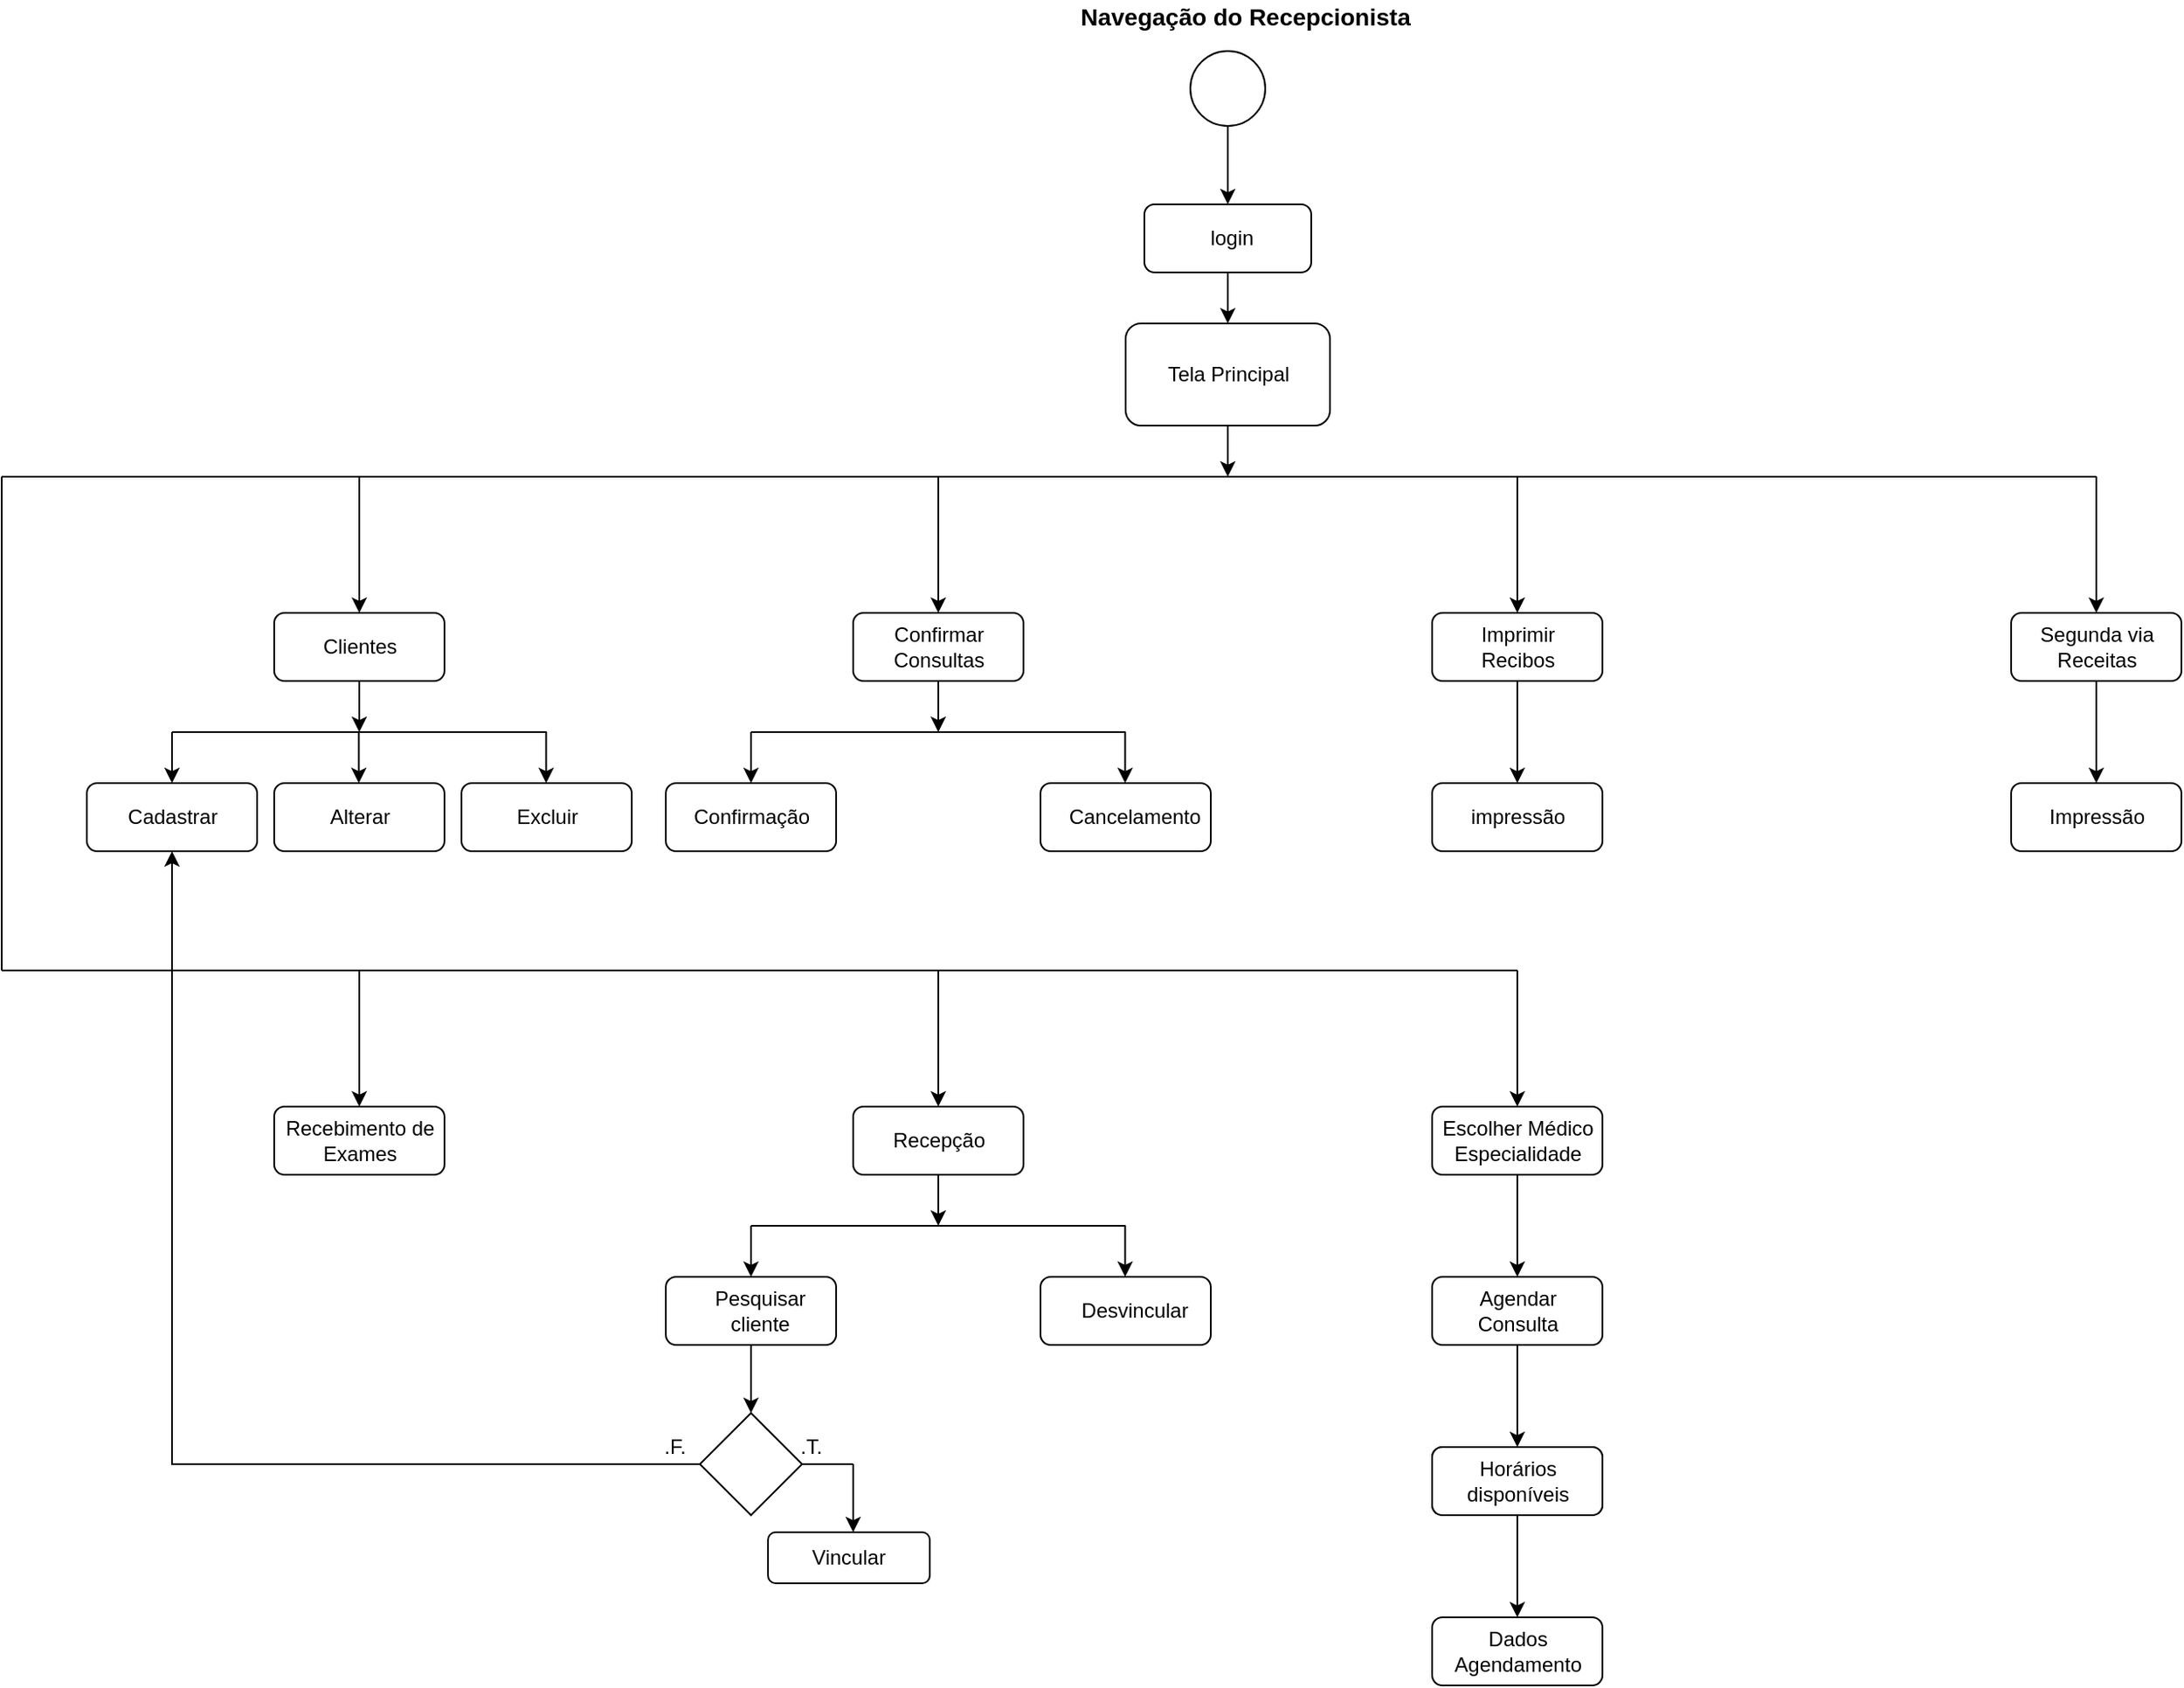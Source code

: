 <mxfile version="13.0.3" type="device"><diagram id="C5RBs43oDa-KdzZeNtuy" name="Page-1"><mxGraphModel dx="1346" dy="801" grid="1" gridSize="10" guides="1" tooltips="1" connect="1" arrows="1" fold="1" page="1" pageScale="1" pageWidth="827" pageHeight="1169" math="0" shadow="0"><root><mxCell id="WIyWlLk6GJQsqaUBKTNV-0"/><mxCell id="WIyWlLk6GJQsqaUBKTNV-1" parent="WIyWlLk6GJQsqaUBKTNV-0"/><mxCell id="JKjhknopIZYLmgMKkAcf-0" value="" style="ellipse;whiteSpace=wrap;html=1;aspect=fixed;" vertex="1" parent="WIyWlLk6GJQsqaUBKTNV-1"><mxGeometry x="798" y="30" width="44" height="44" as="geometry"/></mxCell><mxCell id="JKjhknopIZYLmgMKkAcf-1" value="" style="endArrow=classic;html=1;exitX=0.5;exitY=1;exitDx=0;exitDy=0;entryX=0.5;entryY=0;entryDx=0;entryDy=0;" edge="1" parent="WIyWlLk6GJQsqaUBKTNV-1" source="JKjhknopIZYLmgMKkAcf-0" target="JKjhknopIZYLmgMKkAcf-2"><mxGeometry width="50" height="50" relative="1" as="geometry"><mxPoint x="700" y="280" as="sourcePoint"/><mxPoint x="712" y="120" as="targetPoint"/></mxGeometry></mxCell><mxCell id="JKjhknopIZYLmgMKkAcf-2" value="" style="rounded=1;whiteSpace=wrap;html=1;" vertex="1" parent="WIyWlLk6GJQsqaUBKTNV-1"><mxGeometry x="771" y="120" width="98" height="40" as="geometry"/></mxCell><mxCell id="JKjhknopIZYLmgMKkAcf-4" value="" style="endArrow=none;html=1;" edge="1" parent="WIyWlLk6GJQsqaUBKTNV-1"><mxGeometry width="50" height="50" relative="1" as="geometry"><mxPoint x="100" y="280" as="sourcePoint"/><mxPoint x="1330" y="280" as="targetPoint"/></mxGeometry></mxCell><mxCell id="JKjhknopIZYLmgMKkAcf-5" value="" style="rounded=1;whiteSpace=wrap;html=1;" vertex="1" parent="WIyWlLk6GJQsqaUBKTNV-1"><mxGeometry x="760" y="190" width="120" height="60" as="geometry"/></mxCell><mxCell id="JKjhknopIZYLmgMKkAcf-7" value="" style="endArrow=classic;html=1;" edge="1" parent="WIyWlLk6GJQsqaUBKTNV-1"><mxGeometry width="50" height="50" relative="1" as="geometry"><mxPoint x="310" y="280" as="sourcePoint"/><mxPoint x="310" y="360" as="targetPoint"/></mxGeometry></mxCell><mxCell id="JKjhknopIZYLmgMKkAcf-8" value="" style="rounded=1;whiteSpace=wrap;html=1;" vertex="1" parent="WIyWlLk6GJQsqaUBKTNV-1"><mxGeometry x="260" y="360" width="100" height="40" as="geometry"/></mxCell><mxCell id="JKjhknopIZYLmgMKkAcf-19" value="Clientes" style="text;html=1;align=center;verticalAlign=middle;resizable=0;points=[];autosize=1;" vertex="1" parent="WIyWlLk6GJQsqaUBKTNV-1"><mxGeometry x="280" y="370" width="60" height="20" as="geometry"/></mxCell><mxCell id="JKjhknopIZYLmgMKkAcf-20" value="" style="endArrow=classic;html=1;exitX=0.5;exitY=1;exitDx=0;exitDy=0;" edge="1" parent="WIyWlLk6GJQsqaUBKTNV-1" source="JKjhknopIZYLmgMKkAcf-8"><mxGeometry width="50" height="50" relative="1" as="geometry"><mxPoint x="300" y="450" as="sourcePoint"/><mxPoint x="310" y="430" as="targetPoint"/></mxGeometry></mxCell><mxCell id="JKjhknopIZYLmgMKkAcf-21" value="" style="endArrow=none;html=1;" edge="1" parent="WIyWlLk6GJQsqaUBKTNV-1"><mxGeometry width="50" height="50" relative="1" as="geometry"><mxPoint x="200" y="430" as="sourcePoint"/><mxPoint x="420" y="430" as="targetPoint"/></mxGeometry></mxCell><mxCell id="JKjhknopIZYLmgMKkAcf-22" value="" style="endArrow=classic;html=1;" edge="1" parent="WIyWlLk6GJQsqaUBKTNV-1"><mxGeometry width="50" height="50" relative="1" as="geometry"><mxPoint x="200" y="430" as="sourcePoint"/><mxPoint x="200" y="460" as="targetPoint"/></mxGeometry></mxCell><mxCell id="JKjhknopIZYLmgMKkAcf-23" value="" style="rounded=1;whiteSpace=wrap;html=1;" vertex="1" parent="WIyWlLk6GJQsqaUBKTNV-1"><mxGeometry x="150" y="460" width="100" height="40" as="geometry"/></mxCell><mxCell id="JKjhknopIZYLmgMKkAcf-24" value="" style="endArrow=classic;html=1;" edge="1" parent="WIyWlLk6GJQsqaUBKTNV-1"><mxGeometry width="50" height="50" relative="1" as="geometry"><mxPoint x="309.71" y="430" as="sourcePoint"/><mxPoint x="309.71" y="460" as="targetPoint"/></mxGeometry></mxCell><mxCell id="JKjhknopIZYLmgMKkAcf-25" value="" style="endArrow=classic;html=1;" edge="1" parent="WIyWlLk6GJQsqaUBKTNV-1"><mxGeometry width="50" height="50" relative="1" as="geometry"><mxPoint x="419.71" y="430" as="sourcePoint"/><mxPoint x="419.71" y="460" as="targetPoint"/></mxGeometry></mxCell><mxCell id="JKjhknopIZYLmgMKkAcf-26" value="" style="rounded=1;whiteSpace=wrap;html=1;" vertex="1" parent="WIyWlLk6GJQsqaUBKTNV-1"><mxGeometry x="260" y="460" width="100" height="40" as="geometry"/></mxCell><mxCell id="JKjhknopIZYLmgMKkAcf-27" value="" style="rounded=1;whiteSpace=wrap;html=1;" vertex="1" parent="WIyWlLk6GJQsqaUBKTNV-1"><mxGeometry x="370" y="460" width="100" height="40" as="geometry"/></mxCell><mxCell id="JKjhknopIZYLmgMKkAcf-29" value="Cadastrar" style="text;html=1;align=center;verticalAlign=middle;resizable=0;points=[];autosize=1;" vertex="1" parent="WIyWlLk6GJQsqaUBKTNV-1"><mxGeometry x="165" y="470" width="70" height="20" as="geometry"/></mxCell><mxCell id="JKjhknopIZYLmgMKkAcf-30" value="Alterar" style="text;html=1;align=center;verticalAlign=middle;resizable=0;points=[];autosize=1;" vertex="1" parent="WIyWlLk6GJQsqaUBKTNV-1"><mxGeometry x="285" y="470" width="50" height="20" as="geometry"/></mxCell><mxCell id="JKjhknopIZYLmgMKkAcf-31" value="Excluir" style="text;html=1;align=center;verticalAlign=middle;resizable=0;points=[];autosize=1;" vertex="1" parent="WIyWlLk6GJQsqaUBKTNV-1"><mxGeometry x="395" y="470" width="50" height="20" as="geometry"/></mxCell><mxCell id="JKjhknopIZYLmgMKkAcf-32" value="" style="endArrow=classic;html=1;" edge="1" parent="WIyWlLk6GJQsqaUBKTNV-1"><mxGeometry width="50" height="50" relative="1" as="geometry"><mxPoint x="650" y="280" as="sourcePoint"/><mxPoint x="650" y="360" as="targetPoint"/></mxGeometry></mxCell><mxCell id="JKjhknopIZYLmgMKkAcf-33" value="" style="rounded=1;whiteSpace=wrap;html=1;" vertex="1" parent="WIyWlLk6GJQsqaUBKTNV-1"><mxGeometry x="600" y="360" width="100" height="40" as="geometry"/></mxCell><mxCell id="JKjhknopIZYLmgMKkAcf-34" value="" style="endArrow=classic;html=1;exitX=0.5;exitY=1;exitDx=0;exitDy=0;" edge="1" parent="WIyWlLk6GJQsqaUBKTNV-1" source="JKjhknopIZYLmgMKkAcf-33"><mxGeometry width="50" height="50" relative="1" as="geometry"><mxPoint x="640" y="450" as="sourcePoint"/><mxPoint x="650" y="430" as="targetPoint"/></mxGeometry></mxCell><mxCell id="JKjhknopIZYLmgMKkAcf-35" value="" style="endArrow=none;html=1;" edge="1" parent="WIyWlLk6GJQsqaUBKTNV-1"><mxGeometry width="50" height="50" relative="1" as="geometry"><mxPoint x="540" y="430" as="sourcePoint"/><mxPoint x="760" y="430" as="targetPoint"/></mxGeometry></mxCell><mxCell id="JKjhknopIZYLmgMKkAcf-36" value="" style="endArrow=classic;html=1;" edge="1" parent="WIyWlLk6GJQsqaUBKTNV-1"><mxGeometry width="50" height="50" relative="1" as="geometry"><mxPoint x="540" y="430" as="sourcePoint"/><mxPoint x="540" y="460" as="targetPoint"/></mxGeometry></mxCell><mxCell id="JKjhknopIZYLmgMKkAcf-37" value="" style="rounded=1;whiteSpace=wrap;html=1;" vertex="1" parent="WIyWlLk6GJQsqaUBKTNV-1"><mxGeometry x="490" y="460" width="100" height="40" as="geometry"/></mxCell><mxCell id="JKjhknopIZYLmgMKkAcf-39" value="" style="endArrow=classic;html=1;" edge="1" parent="WIyWlLk6GJQsqaUBKTNV-1"><mxGeometry width="50" height="50" relative="1" as="geometry"><mxPoint x="759.71" y="430" as="sourcePoint"/><mxPoint x="759.71" y="460" as="targetPoint"/></mxGeometry></mxCell><mxCell id="JKjhknopIZYLmgMKkAcf-41" value="" style="rounded=1;whiteSpace=wrap;html=1;" vertex="1" parent="WIyWlLk6GJQsqaUBKTNV-1"><mxGeometry x="710" y="460" width="100" height="40" as="geometry"/></mxCell><mxCell id="JKjhknopIZYLmgMKkAcf-42" value="&lt;div&gt;Confirmar &lt;br&gt;&lt;/div&gt;&lt;div&gt;Consultas&lt;/div&gt;" style="text;html=1;align=center;verticalAlign=middle;resizable=0;points=[];autosize=1;" vertex="1" parent="WIyWlLk6GJQsqaUBKTNV-1"><mxGeometry x="615" y="365" width="70" height="30" as="geometry"/></mxCell><mxCell id="JKjhknopIZYLmgMKkAcf-43" value="Confirmação" style="text;html=1;align=center;verticalAlign=middle;resizable=0;points=[];autosize=1;" vertex="1" parent="WIyWlLk6GJQsqaUBKTNV-1"><mxGeometry x="495" y="470" width="90" height="20" as="geometry"/></mxCell><mxCell id="JKjhknopIZYLmgMKkAcf-45" value="Cancelamento" style="text;html=1;align=center;verticalAlign=middle;resizable=0;points=[];autosize=1;" vertex="1" parent="WIyWlLk6GJQsqaUBKTNV-1"><mxGeometry x="715" y="470" width="100" height="20" as="geometry"/></mxCell><mxCell id="JKjhknopIZYLmgMKkAcf-49" value="" style="endArrow=classic;html=1;" edge="1" parent="WIyWlLk6GJQsqaUBKTNV-1"><mxGeometry width="50" height="50" relative="1" as="geometry"><mxPoint x="990" y="280" as="sourcePoint"/><mxPoint x="990" y="360" as="targetPoint"/></mxGeometry></mxCell><mxCell id="JKjhknopIZYLmgMKkAcf-50" value="" style="rounded=1;whiteSpace=wrap;html=1;" vertex="1" parent="WIyWlLk6GJQsqaUBKTNV-1"><mxGeometry x="940" y="360" width="100" height="40" as="geometry"/></mxCell><mxCell id="JKjhknopIZYLmgMKkAcf-51" value="&lt;div&gt;Imprimir&lt;/div&gt;&lt;div&gt;Recibos&lt;br&gt;&lt;/div&gt;" style="text;html=1;align=center;verticalAlign=middle;resizable=0;points=[];autosize=1;" vertex="1" parent="WIyWlLk6GJQsqaUBKTNV-1"><mxGeometry x="960" y="365" width="60" height="30" as="geometry"/></mxCell><mxCell id="JKjhknopIZYLmgMKkAcf-52" value="" style="endArrow=classic;html=1;exitX=0.5;exitY=1;exitDx=0;exitDy=0;entryX=0.5;entryY=0;entryDx=0;entryDy=0;" edge="1" parent="WIyWlLk6GJQsqaUBKTNV-1" source="JKjhknopIZYLmgMKkAcf-50" target="JKjhknopIZYLmgMKkAcf-58"><mxGeometry width="50" height="50" relative="1" as="geometry"><mxPoint x="980" y="450" as="sourcePoint"/><mxPoint x="990" y="430" as="targetPoint"/></mxGeometry></mxCell><mxCell id="JKjhknopIZYLmgMKkAcf-58" value="" style="rounded=1;whiteSpace=wrap;html=1;" vertex="1" parent="WIyWlLk6GJQsqaUBKTNV-1"><mxGeometry x="940" y="460" width="100" height="40" as="geometry"/></mxCell><mxCell id="JKjhknopIZYLmgMKkAcf-61" value="impressão" style="text;html=1;align=center;verticalAlign=middle;resizable=0;points=[];autosize=1;" vertex="1" parent="WIyWlLk6GJQsqaUBKTNV-1"><mxGeometry x="950" y="470" width="80" height="20" as="geometry"/></mxCell><mxCell id="JKjhknopIZYLmgMKkAcf-63" value="" style="endArrow=classic;html=1;" edge="1" parent="WIyWlLk6GJQsqaUBKTNV-1"><mxGeometry width="50" height="50" relative="1" as="geometry"><mxPoint x="1330" y="280" as="sourcePoint"/><mxPoint x="1330" y="360" as="targetPoint"/></mxGeometry></mxCell><mxCell id="JKjhknopIZYLmgMKkAcf-64" value="" style="rounded=1;whiteSpace=wrap;html=1;" vertex="1" parent="WIyWlLk6GJQsqaUBKTNV-1"><mxGeometry x="1280" y="360" width="100" height="40" as="geometry"/></mxCell><mxCell id="JKjhknopIZYLmgMKkAcf-65" value="&lt;div&gt;Segunda via&lt;/div&gt;&lt;div&gt;Receitas&lt;br&gt;&lt;/div&gt;" style="text;html=1;align=center;verticalAlign=middle;resizable=0;points=[];autosize=1;" vertex="1" parent="WIyWlLk6GJQsqaUBKTNV-1"><mxGeometry x="1290" y="365" width="80" height="30" as="geometry"/></mxCell><mxCell id="JKjhknopIZYLmgMKkAcf-66" value="" style="endArrow=classic;html=1;exitX=0.5;exitY=1;exitDx=0;exitDy=0;entryX=0.5;entryY=0;entryDx=0;entryDy=0;" edge="1" parent="WIyWlLk6GJQsqaUBKTNV-1" source="JKjhknopIZYLmgMKkAcf-64" target="JKjhknopIZYLmgMKkAcf-72"><mxGeometry width="50" height="50" relative="1" as="geometry"><mxPoint x="1320" y="450" as="sourcePoint"/><mxPoint x="1330" y="430" as="targetPoint"/></mxGeometry></mxCell><mxCell id="JKjhknopIZYLmgMKkAcf-72" value="" style="rounded=1;whiteSpace=wrap;html=1;" vertex="1" parent="WIyWlLk6GJQsqaUBKTNV-1"><mxGeometry x="1280" y="460" width="100" height="40" as="geometry"/></mxCell><mxCell id="JKjhknopIZYLmgMKkAcf-75" value="Impressão" style="text;html=1;align=center;verticalAlign=middle;resizable=0;points=[];autosize=1;" vertex="1" parent="WIyWlLk6GJQsqaUBKTNV-1"><mxGeometry x="1290" y="470" width="80" height="20" as="geometry"/></mxCell><mxCell id="JKjhknopIZYLmgMKkAcf-77" value="" style="endArrow=classic;html=1;entryX=0.5;entryY=0;entryDx=0;entryDy=0;exitX=0.5;exitY=1;exitDx=0;exitDy=0;" edge="1" parent="WIyWlLk6GJQsqaUBKTNV-1" source="JKjhknopIZYLmgMKkAcf-2" target="JKjhknopIZYLmgMKkAcf-5"><mxGeometry width="50" height="50" relative="1" as="geometry"><mxPoint x="790" y="70" as="sourcePoint"/><mxPoint x="840" y="20" as="targetPoint"/></mxGeometry></mxCell><mxCell id="JKjhknopIZYLmgMKkAcf-78" value="" style="endArrow=classic;html=1;exitX=0.5;exitY=1;exitDx=0;exitDy=0;" edge="1" parent="WIyWlLk6GJQsqaUBKTNV-1" source="JKjhknopIZYLmgMKkAcf-5"><mxGeometry width="50" height="50" relative="1" as="geometry"><mxPoint x="890" y="140" as="sourcePoint"/><mxPoint x="820" y="280" as="targetPoint"/></mxGeometry></mxCell><mxCell id="JKjhknopIZYLmgMKkAcf-79" value="" style="endArrow=none;html=1;" edge="1" parent="WIyWlLk6GJQsqaUBKTNV-1"><mxGeometry width="50" height="50" relative="1" as="geometry"><mxPoint x="100" y="570" as="sourcePoint"/><mxPoint x="100" y="280" as="targetPoint"/></mxGeometry></mxCell><mxCell id="JKjhknopIZYLmgMKkAcf-80" value="" style="endArrow=none;html=1;" edge="1" parent="WIyWlLk6GJQsqaUBKTNV-1"><mxGeometry width="50" height="50" relative="1" as="geometry"><mxPoint x="100" y="570" as="sourcePoint"/><mxPoint x="990" y="570" as="targetPoint"/></mxGeometry></mxCell><mxCell id="JKjhknopIZYLmgMKkAcf-81" value="" style="endArrow=classic;html=1;" edge="1" parent="WIyWlLk6GJQsqaUBKTNV-1"><mxGeometry width="50" height="50" relative="1" as="geometry"><mxPoint x="310" y="570" as="sourcePoint"/><mxPoint x="310" y="650" as="targetPoint"/></mxGeometry></mxCell><mxCell id="JKjhknopIZYLmgMKkAcf-82" value="" style="rounded=1;whiteSpace=wrap;html=1;" vertex="1" parent="WIyWlLk6GJQsqaUBKTNV-1"><mxGeometry x="260" y="650" width="100" height="40" as="geometry"/></mxCell><mxCell id="JKjhknopIZYLmgMKkAcf-83" value="&lt;div&gt;Recebimento de&lt;/div&gt;&lt;div&gt;Exames&lt;br&gt;&lt;/div&gt;" style="text;html=1;align=center;verticalAlign=middle;resizable=0;points=[];autosize=1;" vertex="1" parent="WIyWlLk6GJQsqaUBKTNV-1"><mxGeometry x="255" y="655" width="110" height="30" as="geometry"/></mxCell><mxCell id="JKjhknopIZYLmgMKkAcf-95" value="" style="endArrow=classic;html=1;" edge="1" parent="WIyWlLk6GJQsqaUBKTNV-1"><mxGeometry width="50" height="50" relative="1" as="geometry"><mxPoint x="650" y="570" as="sourcePoint"/><mxPoint x="650" y="650" as="targetPoint"/></mxGeometry></mxCell><mxCell id="JKjhknopIZYLmgMKkAcf-96" value="" style="rounded=1;whiteSpace=wrap;html=1;" vertex="1" parent="WIyWlLk6GJQsqaUBKTNV-1"><mxGeometry x="600" y="650" width="100" height="40" as="geometry"/></mxCell><mxCell id="JKjhknopIZYLmgMKkAcf-97" value="" style="endArrow=classic;html=1;exitX=0.5;exitY=1;exitDx=0;exitDy=0;" edge="1" parent="WIyWlLk6GJQsqaUBKTNV-1" source="JKjhknopIZYLmgMKkAcf-96"><mxGeometry width="50" height="50" relative="1" as="geometry"><mxPoint x="640" y="740" as="sourcePoint"/><mxPoint x="650" y="720" as="targetPoint"/></mxGeometry></mxCell><mxCell id="JKjhknopIZYLmgMKkAcf-98" value="" style="endArrow=none;html=1;" edge="1" parent="WIyWlLk6GJQsqaUBKTNV-1"><mxGeometry width="50" height="50" relative="1" as="geometry"><mxPoint x="540" y="720" as="sourcePoint"/><mxPoint x="760" y="720" as="targetPoint"/></mxGeometry></mxCell><mxCell id="JKjhknopIZYLmgMKkAcf-99" value="" style="endArrow=classic;html=1;" edge="1" parent="WIyWlLk6GJQsqaUBKTNV-1"><mxGeometry width="50" height="50" relative="1" as="geometry"><mxPoint x="540" y="720" as="sourcePoint"/><mxPoint x="540" y="750" as="targetPoint"/></mxGeometry></mxCell><mxCell id="JKjhknopIZYLmgMKkAcf-100" value="" style="rounded=1;whiteSpace=wrap;html=1;" vertex="1" parent="WIyWlLk6GJQsqaUBKTNV-1"><mxGeometry x="490" y="750" width="100" height="40" as="geometry"/></mxCell><mxCell id="JKjhknopIZYLmgMKkAcf-102" value="" style="endArrow=classic;html=1;" edge="1" parent="WIyWlLk6GJQsqaUBKTNV-1"><mxGeometry width="50" height="50" relative="1" as="geometry"><mxPoint x="759.71" y="720" as="sourcePoint"/><mxPoint x="759.71" y="750" as="targetPoint"/></mxGeometry></mxCell><mxCell id="JKjhknopIZYLmgMKkAcf-104" value="" style="rounded=1;whiteSpace=wrap;html=1;" vertex="1" parent="WIyWlLk6GJQsqaUBKTNV-1"><mxGeometry x="710" y="750" width="100" height="40" as="geometry"/></mxCell><mxCell id="JKjhknopIZYLmgMKkAcf-105" value="Recepção" style="text;html=1;align=center;verticalAlign=middle;resizable=0;points=[];autosize=1;" vertex="1" parent="WIyWlLk6GJQsqaUBKTNV-1"><mxGeometry x="615" y="660" width="70" height="20" as="geometry"/></mxCell><mxCell id="JKjhknopIZYLmgMKkAcf-106" value="&lt;div&gt;Pesquisar &lt;br&gt;&lt;/div&gt;&lt;div&gt;cliente&lt;br&gt;&lt;/div&gt;" style="text;html=1;align=center;verticalAlign=middle;resizable=0;points=[];autosize=1;" vertex="1" parent="WIyWlLk6GJQsqaUBKTNV-1"><mxGeometry x="510" y="755" width="70" height="30" as="geometry"/></mxCell><mxCell id="JKjhknopIZYLmgMKkAcf-108" value="Desvincular" style="text;html=1;align=center;verticalAlign=middle;resizable=0;points=[];autosize=1;" vertex="1" parent="WIyWlLk6GJQsqaUBKTNV-1"><mxGeometry x="725" y="760" width="80" height="20" as="geometry"/></mxCell><mxCell id="JKjhknopIZYLmgMKkAcf-109" value="" style="endArrow=classic;html=1;" edge="1" parent="WIyWlLk6GJQsqaUBKTNV-1"><mxGeometry width="50" height="50" relative="1" as="geometry"><mxPoint x="990" y="570" as="sourcePoint"/><mxPoint x="990" y="650" as="targetPoint"/></mxGeometry></mxCell><mxCell id="JKjhknopIZYLmgMKkAcf-110" value="" style="rounded=1;whiteSpace=wrap;html=1;" vertex="1" parent="WIyWlLk6GJQsqaUBKTNV-1"><mxGeometry x="940" y="650" width="100" height="40" as="geometry"/></mxCell><mxCell id="JKjhknopIZYLmgMKkAcf-111" value="&lt;div&gt;Escolher Médico&lt;/div&gt;&lt;div&gt;Especialidade&lt;br&gt;&lt;/div&gt;" style="text;html=1;align=center;verticalAlign=middle;resizable=0;points=[];autosize=1;" vertex="1" parent="WIyWlLk6GJQsqaUBKTNV-1"><mxGeometry x="935" y="655" width="110" height="30" as="geometry"/></mxCell><mxCell id="JKjhknopIZYLmgMKkAcf-112" value="" style="endArrow=classic;html=1;exitX=0.5;exitY=1;exitDx=0;exitDy=0;entryX=0.5;entryY=0;entryDx=0;entryDy=0;" edge="1" parent="WIyWlLk6GJQsqaUBKTNV-1" source="JKjhknopIZYLmgMKkAcf-110" target="JKjhknopIZYLmgMKkAcf-118"><mxGeometry width="50" height="50" relative="1" as="geometry"><mxPoint x="980" y="740" as="sourcePoint"/><mxPoint x="990" y="720" as="targetPoint"/></mxGeometry></mxCell><mxCell id="JKjhknopIZYLmgMKkAcf-118" value="" style="rounded=1;whiteSpace=wrap;html=1;" vertex="1" parent="WIyWlLk6GJQsqaUBKTNV-1"><mxGeometry x="940" y="750" width="100" height="40" as="geometry"/></mxCell><mxCell id="JKjhknopIZYLmgMKkAcf-121" value="&lt;div&gt;Agendar&lt;/div&gt;&lt;div&gt;Consulta&lt;br&gt;&lt;/div&gt;" style="text;html=1;align=center;verticalAlign=middle;resizable=0;points=[];autosize=1;" vertex="1" parent="WIyWlLk6GJQsqaUBKTNV-1"><mxGeometry x="955" y="755" width="70" height="30" as="geometry"/></mxCell><mxCell id="JKjhknopIZYLmgMKkAcf-138" value="login" style="text;html=1;align=center;verticalAlign=middle;resizable=0;points=[];autosize=1;" vertex="1" parent="WIyWlLk6GJQsqaUBKTNV-1"><mxGeometry x="802" y="130" width="40" height="20" as="geometry"/></mxCell><mxCell id="JKjhknopIZYLmgMKkAcf-139" value="Tela Principal" style="text;html=1;align=center;verticalAlign=middle;resizable=0;points=[];autosize=1;" vertex="1" parent="WIyWlLk6GJQsqaUBKTNV-1"><mxGeometry x="775" y="210" width="90" height="20" as="geometry"/></mxCell><mxCell id="JKjhknopIZYLmgMKkAcf-142" value="&lt;font style=&quot;font-size: 14px&quot;&gt;&lt;b&gt;Navegação do Recepcionista&lt;/b&gt;&lt;/font&gt;" style="text;html=1;align=center;verticalAlign=middle;resizable=0;points=[];autosize=1;" vertex="1" parent="WIyWlLk6GJQsqaUBKTNV-1"><mxGeometry x="720" width="220" height="20" as="geometry"/></mxCell><mxCell id="JKjhknopIZYLmgMKkAcf-145" value="" style="endArrow=classic;html=1;exitX=0.5;exitY=1;exitDx=0;exitDy=0;" edge="1" parent="WIyWlLk6GJQsqaUBKTNV-1" source="JKjhknopIZYLmgMKkAcf-100"><mxGeometry width="50" height="50" relative="1" as="geometry"><mxPoint x="530" y="860" as="sourcePoint"/><mxPoint x="540" y="830" as="targetPoint"/></mxGeometry></mxCell><mxCell id="JKjhknopIZYLmgMKkAcf-149" style="edgeStyle=orthogonalEdgeStyle;rounded=0;orthogonalLoop=1;jettySize=auto;html=1;entryX=0.5;entryY=1;entryDx=0;entryDy=0;" edge="1" parent="WIyWlLk6GJQsqaUBKTNV-1" source="JKjhknopIZYLmgMKkAcf-146" target="JKjhknopIZYLmgMKkAcf-23"><mxGeometry relative="1" as="geometry"><mxPoint x="480" y="900" as="targetPoint"/></mxGeometry></mxCell><mxCell id="JKjhknopIZYLmgMKkAcf-146" value="" style="rhombus;whiteSpace=wrap;html=1;" vertex="1" parent="WIyWlLk6GJQsqaUBKTNV-1"><mxGeometry x="510" y="830" width="60" height="60" as="geometry"/></mxCell><mxCell id="JKjhknopIZYLmgMKkAcf-147" value="" style="endArrow=none;html=1;exitX=1;exitY=0.5;exitDx=0;exitDy=0;" edge="1" parent="WIyWlLk6GJQsqaUBKTNV-1" source="JKjhknopIZYLmgMKkAcf-146"><mxGeometry width="50" height="50" relative="1" as="geometry"><mxPoint x="750" y="780" as="sourcePoint"/><mxPoint x="600" y="860" as="targetPoint"/></mxGeometry></mxCell><mxCell id="JKjhknopIZYLmgMKkAcf-150" value="" style="endArrow=classic;html=1;" edge="1" parent="WIyWlLk6GJQsqaUBKTNV-1"><mxGeometry width="50" height="50" relative="1" as="geometry"><mxPoint x="600" y="860" as="sourcePoint"/><mxPoint x="600" y="900" as="targetPoint"/></mxGeometry></mxCell><mxCell id="JKjhknopIZYLmgMKkAcf-151" value="Vincular" style="rounded=1;whiteSpace=wrap;html=1;" vertex="1" parent="WIyWlLk6GJQsqaUBKTNV-1"><mxGeometry x="550" y="900" width="95" height="30" as="geometry"/></mxCell><mxCell id="JKjhknopIZYLmgMKkAcf-154" value=".F." style="text;html=1;align=center;verticalAlign=middle;resizable=0;points=[];autosize=1;" vertex="1" parent="WIyWlLk6GJQsqaUBKTNV-1"><mxGeometry x="480" y="840" width="30" height="20" as="geometry"/></mxCell><mxCell id="JKjhknopIZYLmgMKkAcf-155" value=".T." style="text;html=1;align=center;verticalAlign=middle;resizable=0;points=[];autosize=1;" vertex="1" parent="WIyWlLk6GJQsqaUBKTNV-1"><mxGeometry x="560" y="840" width="30" height="20" as="geometry"/></mxCell><mxCell id="JKjhknopIZYLmgMKkAcf-158" value="" style="endArrow=classic;html=1;exitX=0.5;exitY=1;exitDx=0;exitDy=0;entryX=0.5;entryY=0;entryDx=0;entryDy=0;" edge="1" parent="WIyWlLk6GJQsqaUBKTNV-1" target="JKjhknopIZYLmgMKkAcf-159"><mxGeometry width="50" height="50" relative="1" as="geometry"><mxPoint x="990" y="790" as="sourcePoint"/><mxPoint x="990" y="820" as="targetPoint"/></mxGeometry></mxCell><mxCell id="JKjhknopIZYLmgMKkAcf-159" value="" style="rounded=1;whiteSpace=wrap;html=1;" vertex="1" parent="WIyWlLk6GJQsqaUBKTNV-1"><mxGeometry x="940" y="850" width="100" height="40" as="geometry"/></mxCell><mxCell id="JKjhknopIZYLmgMKkAcf-160" value="&lt;div&gt;Horários&lt;/div&gt;&lt;div&gt;disponíveis&lt;br&gt;&lt;/div&gt;" style="text;html=1;align=center;verticalAlign=middle;resizable=0;points=[];autosize=1;" vertex="1" parent="WIyWlLk6GJQsqaUBKTNV-1"><mxGeometry x="950" y="855" width="80" height="30" as="geometry"/></mxCell><mxCell id="JKjhknopIZYLmgMKkAcf-161" value="" style="endArrow=classic;html=1;exitX=0.5;exitY=1;exitDx=0;exitDy=0;entryX=0.5;entryY=0;entryDx=0;entryDy=0;" edge="1" parent="WIyWlLk6GJQsqaUBKTNV-1" target="JKjhknopIZYLmgMKkAcf-162"><mxGeometry width="50" height="50" relative="1" as="geometry"><mxPoint x="990" y="890" as="sourcePoint"/><mxPoint x="990" y="920" as="targetPoint"/></mxGeometry></mxCell><mxCell id="JKjhknopIZYLmgMKkAcf-162" value="" style="rounded=1;whiteSpace=wrap;html=1;" vertex="1" parent="WIyWlLk6GJQsqaUBKTNV-1"><mxGeometry x="940" y="950" width="100" height="40" as="geometry"/></mxCell><mxCell id="JKjhknopIZYLmgMKkAcf-163" value="&lt;div&gt;Dados&lt;/div&gt;&lt;div&gt;Agendamento&lt;br&gt;&lt;/div&gt;" style="text;html=1;align=center;verticalAlign=middle;resizable=0;points=[];autosize=1;" vertex="1" parent="WIyWlLk6GJQsqaUBKTNV-1"><mxGeometry x="945" y="955" width="90" height="30" as="geometry"/></mxCell><mxCell id="JKjhknopIZYLmgMKkAcf-166" value="" style="rounded=1;whiteSpace=wrap;html=1;" vertex="1" parent="WIyWlLk6GJQsqaUBKTNV-1"><mxGeometry x="940" y="850" width="100" height="40" as="geometry"/></mxCell><mxCell id="JKjhknopIZYLmgMKkAcf-167" value="&lt;div&gt;Horários&lt;/div&gt;&lt;div&gt;disponíveis&lt;br&gt;&lt;/div&gt;" style="text;html=1;align=center;verticalAlign=middle;resizable=0;points=[];autosize=1;" vertex="1" parent="WIyWlLk6GJQsqaUBKTNV-1"><mxGeometry x="950" y="855" width="80" height="30" as="geometry"/></mxCell></root></mxGraphModel></diagram></mxfile>